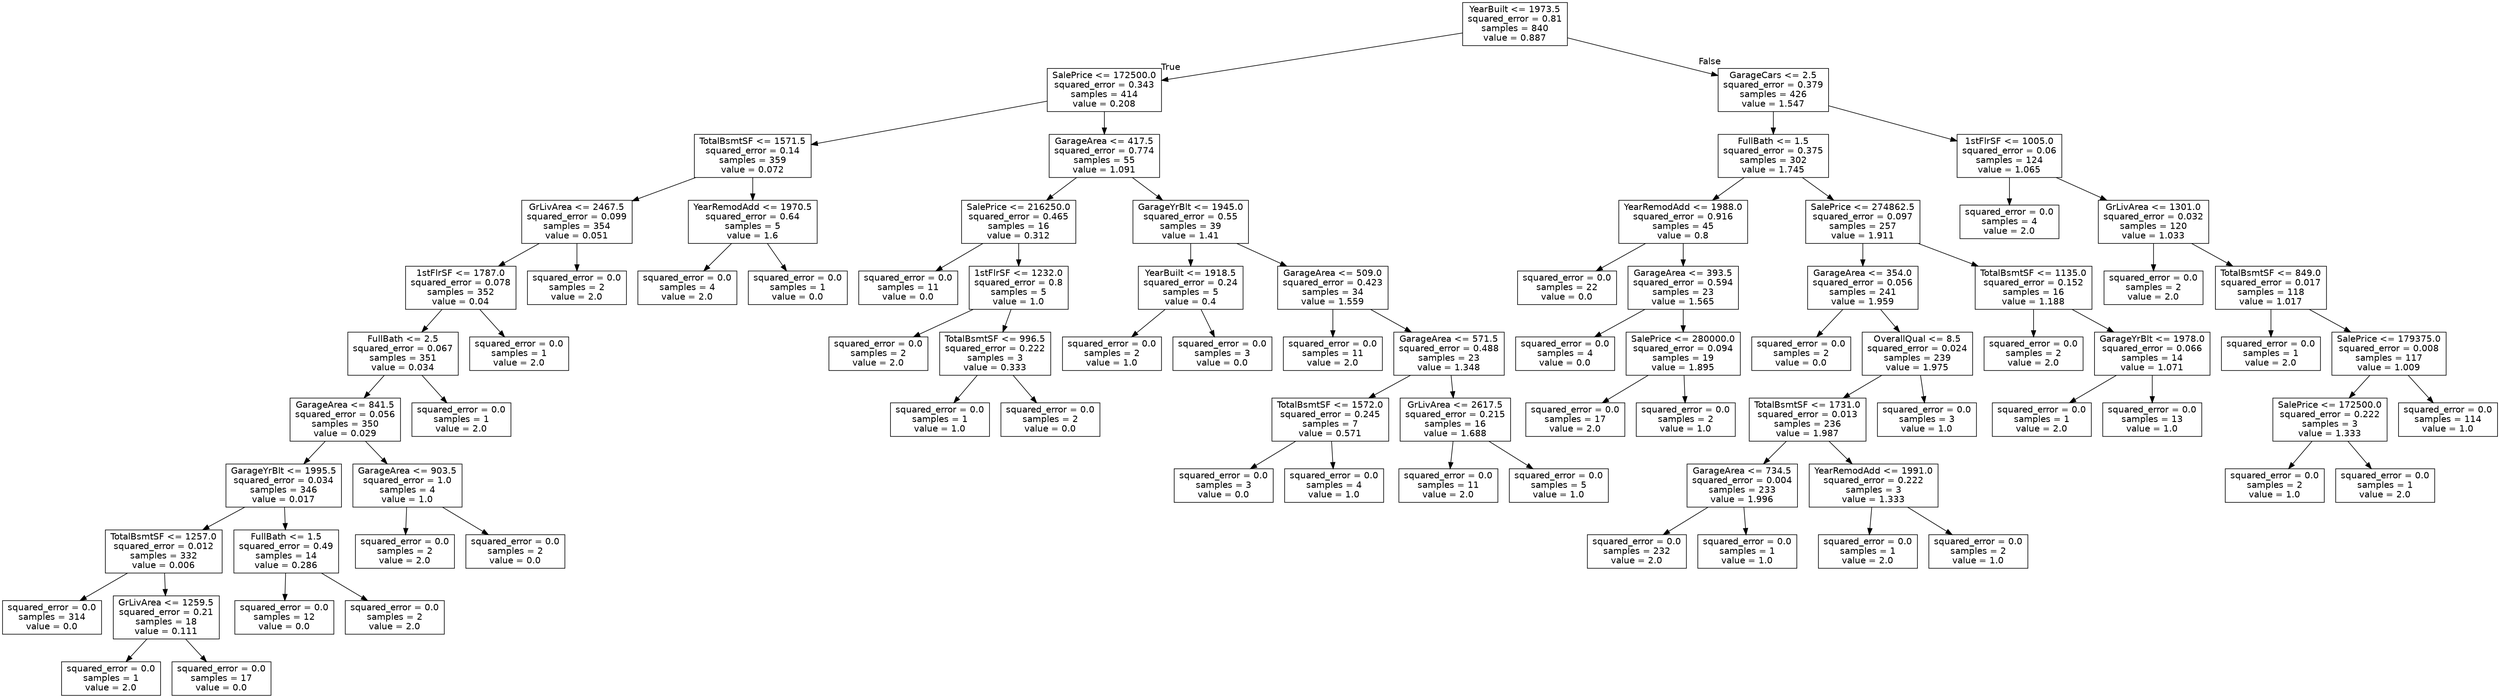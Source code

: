digraph Tree {
node [shape=box, fontname="helvetica"] ;
edge [fontname="helvetica"] ;
0 [label="YearBuilt <= 1973.5\nsquared_error = 0.81\nsamples = 840\nvalue = 0.887"] ;
1 [label="SalePrice <= 172500.0\nsquared_error = 0.343\nsamples = 414\nvalue = 0.208"] ;
0 -> 1 [labeldistance=2.5, labelangle=45, headlabel="True"] ;
2 [label="TotalBsmtSF <= 1571.5\nsquared_error = 0.14\nsamples = 359\nvalue = 0.072"] ;
1 -> 2 ;
3 [label="GrLivArea <= 2467.5\nsquared_error = 0.099\nsamples = 354\nvalue = 0.051"] ;
2 -> 3 ;
4 [label="1stFlrSF <= 1787.0\nsquared_error = 0.078\nsamples = 352\nvalue = 0.04"] ;
3 -> 4 ;
5 [label="FullBath <= 2.5\nsquared_error = 0.067\nsamples = 351\nvalue = 0.034"] ;
4 -> 5 ;
6 [label="GarageArea <= 841.5\nsquared_error = 0.056\nsamples = 350\nvalue = 0.029"] ;
5 -> 6 ;
7 [label="GarageYrBlt <= 1995.5\nsquared_error = 0.034\nsamples = 346\nvalue = 0.017"] ;
6 -> 7 ;
8 [label="TotalBsmtSF <= 1257.0\nsquared_error = 0.012\nsamples = 332\nvalue = 0.006"] ;
7 -> 8 ;
9 [label="squared_error = 0.0\nsamples = 314\nvalue = 0.0"] ;
8 -> 9 ;
10 [label="GrLivArea <= 1259.5\nsquared_error = 0.21\nsamples = 18\nvalue = 0.111"] ;
8 -> 10 ;
11 [label="squared_error = 0.0\nsamples = 1\nvalue = 2.0"] ;
10 -> 11 ;
12 [label="squared_error = 0.0\nsamples = 17\nvalue = 0.0"] ;
10 -> 12 ;
13 [label="FullBath <= 1.5\nsquared_error = 0.49\nsamples = 14\nvalue = 0.286"] ;
7 -> 13 ;
14 [label="squared_error = 0.0\nsamples = 12\nvalue = 0.0"] ;
13 -> 14 ;
15 [label="squared_error = 0.0\nsamples = 2\nvalue = 2.0"] ;
13 -> 15 ;
16 [label="GarageArea <= 903.5\nsquared_error = 1.0\nsamples = 4\nvalue = 1.0"] ;
6 -> 16 ;
17 [label="squared_error = 0.0\nsamples = 2\nvalue = 2.0"] ;
16 -> 17 ;
18 [label="squared_error = 0.0\nsamples = 2\nvalue = 0.0"] ;
16 -> 18 ;
19 [label="squared_error = 0.0\nsamples = 1\nvalue = 2.0"] ;
5 -> 19 ;
20 [label="squared_error = 0.0\nsamples = 1\nvalue = 2.0"] ;
4 -> 20 ;
21 [label="squared_error = 0.0\nsamples = 2\nvalue = 2.0"] ;
3 -> 21 ;
22 [label="YearRemodAdd <= 1970.5\nsquared_error = 0.64\nsamples = 5\nvalue = 1.6"] ;
2 -> 22 ;
23 [label="squared_error = 0.0\nsamples = 4\nvalue = 2.0"] ;
22 -> 23 ;
24 [label="squared_error = 0.0\nsamples = 1\nvalue = 0.0"] ;
22 -> 24 ;
25 [label="GarageArea <= 417.5\nsquared_error = 0.774\nsamples = 55\nvalue = 1.091"] ;
1 -> 25 ;
26 [label="SalePrice <= 216250.0\nsquared_error = 0.465\nsamples = 16\nvalue = 0.312"] ;
25 -> 26 ;
27 [label="squared_error = 0.0\nsamples = 11\nvalue = 0.0"] ;
26 -> 27 ;
28 [label="1stFlrSF <= 1232.0\nsquared_error = 0.8\nsamples = 5\nvalue = 1.0"] ;
26 -> 28 ;
29 [label="squared_error = 0.0\nsamples = 2\nvalue = 2.0"] ;
28 -> 29 ;
30 [label="TotalBsmtSF <= 996.5\nsquared_error = 0.222\nsamples = 3\nvalue = 0.333"] ;
28 -> 30 ;
31 [label="squared_error = 0.0\nsamples = 1\nvalue = 1.0"] ;
30 -> 31 ;
32 [label="squared_error = 0.0\nsamples = 2\nvalue = 0.0"] ;
30 -> 32 ;
33 [label="GarageYrBlt <= 1945.0\nsquared_error = 0.55\nsamples = 39\nvalue = 1.41"] ;
25 -> 33 ;
34 [label="YearBuilt <= 1918.5\nsquared_error = 0.24\nsamples = 5\nvalue = 0.4"] ;
33 -> 34 ;
35 [label="squared_error = 0.0\nsamples = 2\nvalue = 1.0"] ;
34 -> 35 ;
36 [label="squared_error = 0.0\nsamples = 3\nvalue = 0.0"] ;
34 -> 36 ;
37 [label="GarageArea <= 509.0\nsquared_error = 0.423\nsamples = 34\nvalue = 1.559"] ;
33 -> 37 ;
38 [label="squared_error = 0.0\nsamples = 11\nvalue = 2.0"] ;
37 -> 38 ;
39 [label="GarageArea <= 571.5\nsquared_error = 0.488\nsamples = 23\nvalue = 1.348"] ;
37 -> 39 ;
40 [label="TotalBsmtSF <= 1572.0\nsquared_error = 0.245\nsamples = 7\nvalue = 0.571"] ;
39 -> 40 ;
41 [label="squared_error = 0.0\nsamples = 3\nvalue = 0.0"] ;
40 -> 41 ;
42 [label="squared_error = 0.0\nsamples = 4\nvalue = 1.0"] ;
40 -> 42 ;
43 [label="GrLivArea <= 2617.5\nsquared_error = 0.215\nsamples = 16\nvalue = 1.688"] ;
39 -> 43 ;
44 [label="squared_error = 0.0\nsamples = 11\nvalue = 2.0"] ;
43 -> 44 ;
45 [label="squared_error = 0.0\nsamples = 5\nvalue = 1.0"] ;
43 -> 45 ;
46 [label="GarageCars <= 2.5\nsquared_error = 0.379\nsamples = 426\nvalue = 1.547"] ;
0 -> 46 [labeldistance=2.5, labelangle=-45, headlabel="False"] ;
47 [label="FullBath <= 1.5\nsquared_error = 0.375\nsamples = 302\nvalue = 1.745"] ;
46 -> 47 ;
48 [label="YearRemodAdd <= 1988.0\nsquared_error = 0.916\nsamples = 45\nvalue = 0.8"] ;
47 -> 48 ;
49 [label="squared_error = 0.0\nsamples = 22\nvalue = 0.0"] ;
48 -> 49 ;
50 [label="GarageArea <= 393.5\nsquared_error = 0.594\nsamples = 23\nvalue = 1.565"] ;
48 -> 50 ;
51 [label="squared_error = 0.0\nsamples = 4\nvalue = 0.0"] ;
50 -> 51 ;
52 [label="SalePrice <= 280000.0\nsquared_error = 0.094\nsamples = 19\nvalue = 1.895"] ;
50 -> 52 ;
53 [label="squared_error = 0.0\nsamples = 17\nvalue = 2.0"] ;
52 -> 53 ;
54 [label="squared_error = 0.0\nsamples = 2\nvalue = 1.0"] ;
52 -> 54 ;
55 [label="SalePrice <= 274862.5\nsquared_error = 0.097\nsamples = 257\nvalue = 1.911"] ;
47 -> 55 ;
56 [label="GarageArea <= 354.0\nsquared_error = 0.056\nsamples = 241\nvalue = 1.959"] ;
55 -> 56 ;
57 [label="squared_error = 0.0\nsamples = 2\nvalue = 0.0"] ;
56 -> 57 ;
58 [label="OverallQual <= 8.5\nsquared_error = 0.024\nsamples = 239\nvalue = 1.975"] ;
56 -> 58 ;
59 [label="TotalBsmtSF <= 1731.0\nsquared_error = 0.013\nsamples = 236\nvalue = 1.987"] ;
58 -> 59 ;
60 [label="GarageArea <= 734.5\nsquared_error = 0.004\nsamples = 233\nvalue = 1.996"] ;
59 -> 60 ;
61 [label="squared_error = 0.0\nsamples = 232\nvalue = 2.0"] ;
60 -> 61 ;
62 [label="squared_error = 0.0\nsamples = 1\nvalue = 1.0"] ;
60 -> 62 ;
63 [label="YearRemodAdd <= 1991.0\nsquared_error = 0.222\nsamples = 3\nvalue = 1.333"] ;
59 -> 63 ;
64 [label="squared_error = 0.0\nsamples = 1\nvalue = 2.0"] ;
63 -> 64 ;
65 [label="squared_error = 0.0\nsamples = 2\nvalue = 1.0"] ;
63 -> 65 ;
66 [label="squared_error = 0.0\nsamples = 3\nvalue = 1.0"] ;
58 -> 66 ;
67 [label="TotalBsmtSF <= 1135.0\nsquared_error = 0.152\nsamples = 16\nvalue = 1.188"] ;
55 -> 67 ;
68 [label="squared_error = 0.0\nsamples = 2\nvalue = 2.0"] ;
67 -> 68 ;
69 [label="GarageYrBlt <= 1978.0\nsquared_error = 0.066\nsamples = 14\nvalue = 1.071"] ;
67 -> 69 ;
70 [label="squared_error = 0.0\nsamples = 1\nvalue = 2.0"] ;
69 -> 70 ;
71 [label="squared_error = 0.0\nsamples = 13\nvalue = 1.0"] ;
69 -> 71 ;
72 [label="1stFlrSF <= 1005.0\nsquared_error = 0.06\nsamples = 124\nvalue = 1.065"] ;
46 -> 72 ;
73 [label="squared_error = 0.0\nsamples = 4\nvalue = 2.0"] ;
72 -> 73 ;
74 [label="GrLivArea <= 1301.0\nsquared_error = 0.032\nsamples = 120\nvalue = 1.033"] ;
72 -> 74 ;
75 [label="squared_error = 0.0\nsamples = 2\nvalue = 2.0"] ;
74 -> 75 ;
76 [label="TotalBsmtSF <= 849.0\nsquared_error = 0.017\nsamples = 118\nvalue = 1.017"] ;
74 -> 76 ;
77 [label="squared_error = 0.0\nsamples = 1\nvalue = 2.0"] ;
76 -> 77 ;
78 [label="SalePrice <= 179375.0\nsquared_error = 0.008\nsamples = 117\nvalue = 1.009"] ;
76 -> 78 ;
79 [label="SalePrice <= 172500.0\nsquared_error = 0.222\nsamples = 3\nvalue = 1.333"] ;
78 -> 79 ;
80 [label="squared_error = 0.0\nsamples = 2\nvalue = 1.0"] ;
79 -> 80 ;
81 [label="squared_error = 0.0\nsamples = 1\nvalue = 2.0"] ;
79 -> 81 ;
82 [label="squared_error = 0.0\nsamples = 114\nvalue = 1.0"] ;
78 -> 82 ;
}